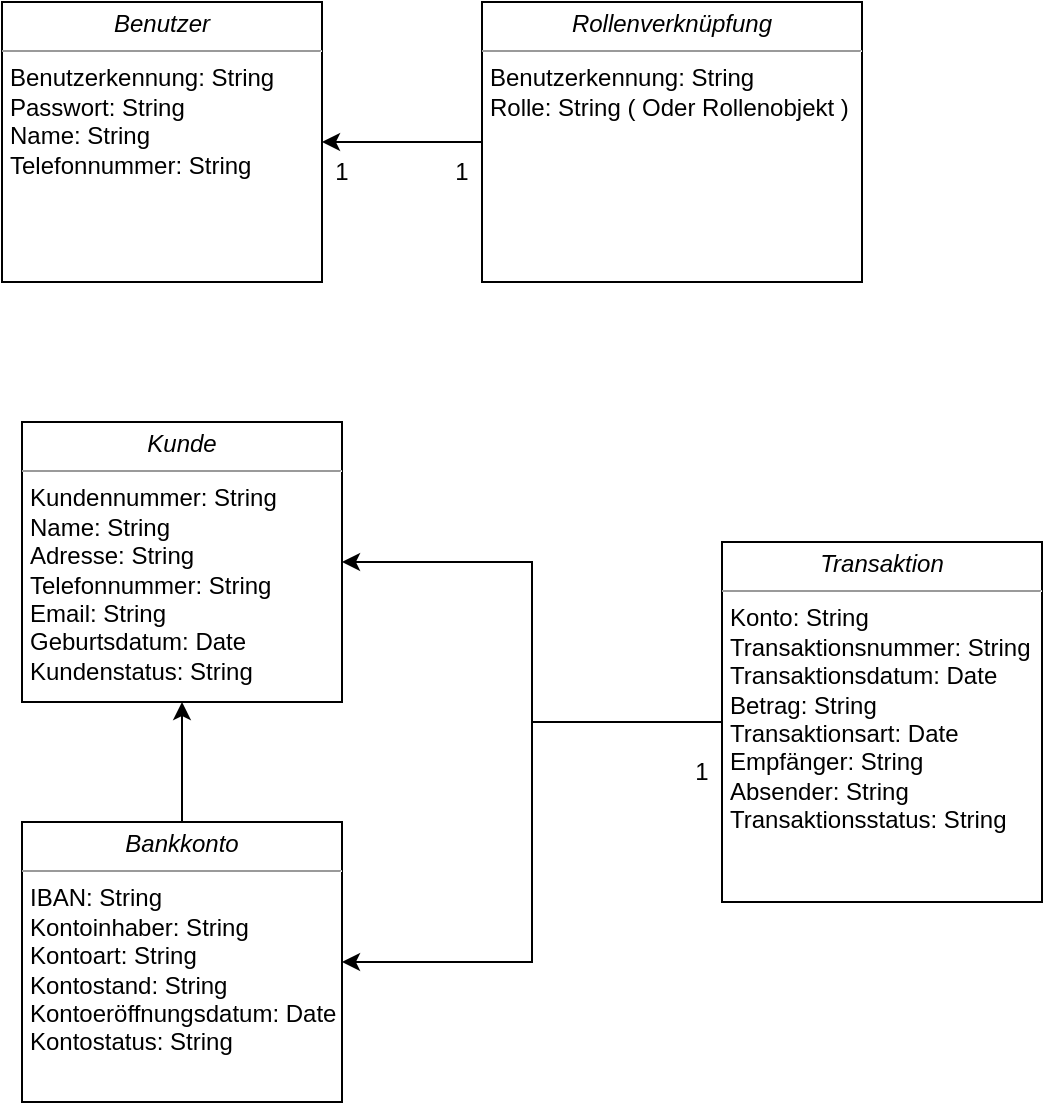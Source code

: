 <mxfile version="26.2.10">
  <diagram name="Page-1" id="c4acf3e9-155e-7222-9cf6-157b1a14988f">
    <mxGraphModel dx="1044" dy="508" grid="1" gridSize="10" guides="1" tooltips="1" connect="1" arrows="1" fold="1" page="1" pageScale="1" pageWidth="850" pageHeight="1100" background="none" math="0" shadow="0">
      <root>
        <mxCell id="0" />
        <mxCell id="1" parent="0" />
        <mxCell id="5d2195bd80daf111-18" value="&lt;p style=&quot;margin:0px;margin-top:4px;text-align:center;&quot;&gt;&lt;i&gt;Benutzer&lt;/i&gt;&lt;/p&gt;&lt;hr size=&quot;1&quot;&gt;&lt;p style=&quot;margin:0px;margin-left:4px;&quot;&gt;Benutzerkennung: String&lt;br&gt;Passwort: String&lt;/p&gt;&lt;p style=&quot;margin:0px;margin-left:4px;&quot;&gt;Name: String&lt;/p&gt;&lt;p style=&quot;margin:0px;margin-left:4px;&quot;&gt;Telefonnummer: String&lt;/p&gt;&lt;p style=&quot;margin:0px;margin-left:4px;&quot;&gt;&lt;br&gt;&lt;/p&gt;" style="verticalAlign=top;align=left;overflow=fill;fontSize=12;fontFamily=Helvetica;html=1;rounded=0;shadow=0;comic=0;labelBackgroundColor=none;strokeWidth=1" parent="1" vertex="1">
          <mxGeometry x="30" y="40" width="160" height="140" as="geometry" />
        </mxCell>
        <mxCell id="8VdmQcnPT38chv_HORw9-2" value="" style="edgeStyle=orthogonalEdgeStyle;rounded=0;orthogonalLoop=1;jettySize=auto;html=1;" edge="1" parent="1" source="Z0etsLBBXspUUZ8_k3zE-2" target="5d2195bd80daf111-18">
          <mxGeometry relative="1" as="geometry" />
        </mxCell>
        <mxCell id="Z0etsLBBXspUUZ8_k3zE-2" value="&lt;p style=&quot;margin:0px;margin-top:4px;text-align:center;&quot;&gt;&lt;i&gt;Rollenverknüpfung&lt;/i&gt;&lt;/p&gt;&lt;hr size=&quot;1&quot;&gt;&lt;p style=&quot;margin:0px;margin-left:4px;&quot;&gt;Benutzerkennung: String&lt;br&gt;Rolle: String ( Oder Rollenobjekt )&amp;nbsp;&lt;/p&gt;&lt;p style=&quot;margin:0px;margin-left:4px;&quot;&gt;&lt;br&gt;&lt;/p&gt;" style="verticalAlign=top;align=left;overflow=fill;fontSize=12;fontFamily=Helvetica;html=1;rounded=0;shadow=0;comic=0;labelBackgroundColor=none;strokeWidth=1" parent="1" vertex="1">
          <mxGeometry x="270" y="40" width="190" height="140" as="geometry" />
        </mxCell>
        <mxCell id="Z0etsLBBXspUUZ8_k3zE-3" value="&lt;p style=&quot;margin:0px;margin-top:4px;text-align:center;&quot;&gt;&lt;i&gt;Kunde&lt;/i&gt;&lt;/p&gt;&lt;hr size=&quot;1&quot;&gt;&lt;p style=&quot;margin:0px;margin-left:4px;&quot;&gt;Kundennummer: String&lt;br&gt;&lt;/p&gt;&lt;p style=&quot;margin:0px;margin-left:4px;&quot;&gt;Name: String&lt;/p&gt;&lt;p style=&quot;margin:0px;margin-left:4px;&quot;&gt;Adresse: String&lt;/p&gt;&lt;p style=&quot;margin:0px;margin-left:4px;&quot;&gt;Telefonnummer: String&lt;/p&gt;&lt;p style=&quot;margin:0px;margin-left:4px;&quot;&gt;Email: String&lt;/p&gt;&lt;p style=&quot;margin:0px;margin-left:4px;&quot;&gt;Geburtsdatum: Date&lt;/p&gt;&lt;p style=&quot;margin:0px;margin-left:4px;&quot;&gt;Kundenstatus: String&lt;/p&gt;" style="verticalAlign=top;align=left;overflow=fill;fontSize=12;fontFamily=Helvetica;html=1;rounded=0;shadow=0;comic=0;labelBackgroundColor=none;strokeWidth=1" parent="1" vertex="1">
          <mxGeometry x="40" y="250" width="160" height="140" as="geometry" />
        </mxCell>
        <mxCell id="8VdmQcnPT38chv_HORw9-8" style="edgeStyle=orthogonalEdgeStyle;rounded=0;orthogonalLoop=1;jettySize=auto;html=1;entryX=0.5;entryY=1;entryDx=0;entryDy=0;" edge="1" parent="1" source="Z0etsLBBXspUUZ8_k3zE-5" target="Z0etsLBBXspUUZ8_k3zE-3">
          <mxGeometry relative="1" as="geometry" />
        </mxCell>
        <mxCell id="Z0etsLBBXspUUZ8_k3zE-5" value="&lt;p style=&quot;margin:0px;margin-top:4px;text-align:center;&quot;&gt;&lt;i&gt;Bankkonto&lt;/i&gt;&lt;/p&gt;&lt;hr size=&quot;1&quot;&gt;&lt;p style=&quot;margin:0px;margin-left:4px;&quot;&gt;IBAN: String&lt;br&gt;&lt;/p&gt;&lt;p style=&quot;margin:0px;margin-left:4px;&quot;&gt;Kontoinhaber: String&lt;/p&gt;&lt;p style=&quot;margin:0px;margin-left:4px;&quot;&gt;Kontoart: String&lt;/p&gt;&lt;p style=&quot;margin:0px;margin-left:4px;&quot;&gt;Kontostand: String&lt;/p&gt;&lt;p style=&quot;margin:0px;margin-left:4px;&quot;&gt;Kontoeröffnungsdatum: Date&lt;/p&gt;&lt;p style=&quot;margin:0px;margin-left:4px;&quot;&gt;Kontostatus: String&lt;/p&gt;" style="verticalAlign=top;align=left;overflow=fill;fontSize=12;fontFamily=Helvetica;html=1;rounded=0;shadow=0;comic=0;labelBackgroundColor=none;strokeWidth=1" parent="1" vertex="1">
          <mxGeometry x="40" y="450" width="160" height="140" as="geometry" />
        </mxCell>
        <mxCell id="8VdmQcnPT38chv_HORw9-6" style="edgeStyle=orthogonalEdgeStyle;rounded=0;orthogonalLoop=1;jettySize=auto;html=1;entryX=1;entryY=0.5;entryDx=0;entryDy=0;" edge="1" parent="1" source="Z0etsLBBXspUUZ8_k3zE-6" target="Z0etsLBBXspUUZ8_k3zE-5">
          <mxGeometry relative="1" as="geometry" />
        </mxCell>
        <mxCell id="8VdmQcnPT38chv_HORw9-7" style="edgeStyle=orthogonalEdgeStyle;rounded=0;orthogonalLoop=1;jettySize=auto;html=1;entryX=1;entryY=0.5;entryDx=0;entryDy=0;" edge="1" parent="1" source="Z0etsLBBXspUUZ8_k3zE-6" target="Z0etsLBBXspUUZ8_k3zE-3">
          <mxGeometry relative="1" as="geometry" />
        </mxCell>
        <mxCell id="Z0etsLBBXspUUZ8_k3zE-6" value="&lt;p style=&quot;margin:0px;margin-top:4px;text-align:center;&quot;&gt;&lt;i&gt;Transaktion&lt;/i&gt;&lt;/p&gt;&lt;hr size=&quot;1&quot;&gt;&lt;p style=&quot;margin:0px;margin-left:4px;&quot;&gt;Konto: String&lt;br&gt;&lt;/p&gt;&lt;p style=&quot;margin:0px;margin-left:4px;&quot;&gt;Transaktionsnummer: String&lt;/p&gt;&lt;p style=&quot;margin:0px;margin-left:4px;&quot;&gt;Transaktionsdatum: Date&lt;/p&gt;&lt;p style=&quot;margin:0px;margin-left:4px;&quot;&gt;Betrag: String&lt;/p&gt;&lt;p style=&quot;margin:0px;margin-left:4px;&quot;&gt;Transaktionsart: Date&lt;/p&gt;&lt;p style=&quot;margin:0px;margin-left:4px;&quot;&gt;Empfänger: String&lt;/p&gt;&lt;p style=&quot;margin:0px;margin-left:4px;&quot;&gt;Absender: String&lt;/p&gt;&lt;p style=&quot;margin:0px;margin-left:4px;&quot;&gt;Transaktionsstatus: String&lt;/p&gt;" style="verticalAlign=top;align=left;overflow=fill;fontSize=12;fontFamily=Helvetica;html=1;rounded=0;shadow=0;comic=0;labelBackgroundColor=none;strokeWidth=1" parent="1" vertex="1">
          <mxGeometry x="390" y="310" width="160" height="180" as="geometry" />
        </mxCell>
        <mxCell id="8VdmQcnPT38chv_HORw9-3" value="1" style="text;html=1;align=center;verticalAlign=middle;whiteSpace=wrap;rounded=0;" vertex="1" parent="1">
          <mxGeometry x="230" y="110" width="60" height="30" as="geometry" />
        </mxCell>
        <mxCell id="8VdmQcnPT38chv_HORw9-5" value="1" style="text;html=1;align=center;verticalAlign=middle;whiteSpace=wrap;rounded=0;" vertex="1" parent="1">
          <mxGeometry x="170" y="110" width="60" height="30" as="geometry" />
        </mxCell>
        <mxCell id="8VdmQcnPT38chv_HORw9-9" value="1" style="text;html=1;align=center;verticalAlign=middle;whiteSpace=wrap;rounded=0;" vertex="1" parent="1">
          <mxGeometry x="350" y="410" width="60" height="30" as="geometry" />
        </mxCell>
      </root>
    </mxGraphModel>
  </diagram>
</mxfile>
